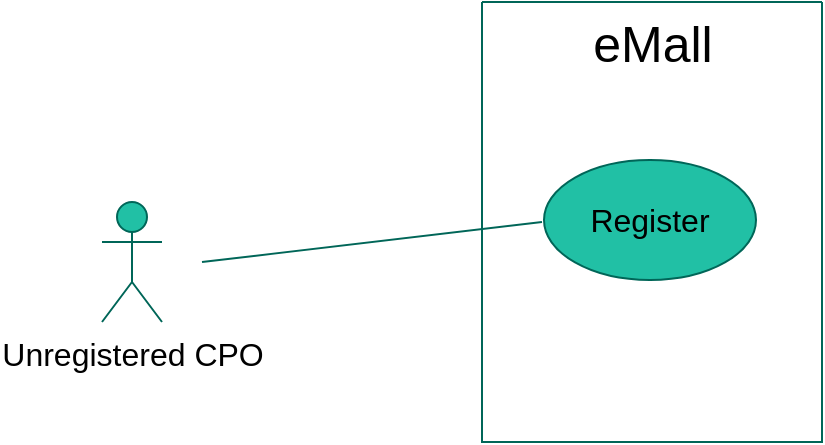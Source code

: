 <mxfile version="20.7.4" type="device"><diagram id="xSfS7f9iVf7y01iCm8C_" name="Pagina-1"><mxGraphModel dx="1400" dy="715" grid="1" gridSize="10" guides="1" tooltips="1" connect="1" arrows="1" fold="1" page="1" pageScale="1" pageWidth="827" pageHeight="1169" math="0" shadow="0"><root><mxCell id="0"/><mxCell id="1" parent="0"/><mxCell id="NoGL-9SGHFlckXkN0ljQ-2" value="Unregistered CPO" style="shape=umlActor;verticalLabelPosition=bottom;verticalAlign=top;html=1;outlineConnect=0;rounded=1;fontSize=16;labelBackgroundColor=none;fillColor=#21C0A5;strokeColor=#006658;fontColor=#000000;" parent="1" vertex="1"><mxGeometry x="210" y="160" width="30" height="60" as="geometry"/></mxCell><mxCell id="NoGL-9SGHFlckXkN0ljQ-3" value="" style="swimlane;startSize=0;rounded=1;fontSize=16;labelBackgroundColor=none;fillColor=#21C0A5;strokeColor=#006658;fontColor=#000000;" parent="1" vertex="1"><mxGeometry x="400" y="60" width="170" height="220" as="geometry"><mxRectangle x="370" y="70" width="50" height="40" as="alternateBounds"/></mxGeometry></mxCell><mxCell id="NoGL-9SGHFlckXkN0ljQ-4" value="Register" style="ellipse;whiteSpace=wrap;html=1;rounded=1;fontSize=16;labelBackgroundColor=none;fillColor=#21C0A5;strokeColor=#006658;fontColor=#000000;" parent="NoGL-9SGHFlckXkN0ljQ-3" vertex="1"><mxGeometry x="31" y="79" width="106" height="60" as="geometry"/></mxCell><mxCell id="NoGL-9SGHFlckXkN0ljQ-5" value="eMall" style="text;html=1;align=center;verticalAlign=middle;resizable=0;points=[];autosize=1;strokeColor=none;fillColor=none;rounded=1;fontSize=25;labelBackgroundColor=none;fontColor=#000000;" parent="NoGL-9SGHFlckXkN0ljQ-3" vertex="1"><mxGeometry x="45" width="80" height="40" as="geometry"/></mxCell><mxCell id="NoGL-9SGHFlckXkN0ljQ-6" value="" style="endArrow=none;html=1;rounded=1;fontSize=16;labelBackgroundColor=none;strokeColor=#006658;fontColor=#000000;" parent="1" edge="1"><mxGeometry width="50" height="50" relative="1" as="geometry"><mxPoint x="260" y="190" as="sourcePoint"/><mxPoint x="430" y="170" as="targetPoint"/></mxGeometry></mxCell></root></mxGraphModel></diagram></mxfile>